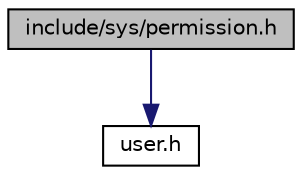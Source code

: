 digraph "include/sys/permission.h"
{
 // LATEX_PDF_SIZE
  edge [fontname="Helvetica",fontsize="10",labelfontname="Helvetica",labelfontsize="10"];
  node [fontname="Helvetica",fontsize="10",shape=record];
  Node1 [label="include/sys/permission.h",height=0.2,width=0.4,color="black", fillcolor="grey75", style="filled", fontcolor="black",tooltip="文件权限的验证操作。"];
  Node1 -> Node2 [color="midnightblue",fontsize="10",style="solid",fontname="Helvetica"];
  Node2 [label="user.h",height=0.2,width=0.4,color="black", fillcolor="white", style="filled",URL="$user_8h.html",tooltip="定义用户信息和用户操作。"];
}
